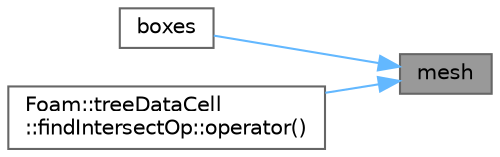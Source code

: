 digraph "mesh"
{
 // LATEX_PDF_SIZE
  bgcolor="transparent";
  edge [fontname=Helvetica,fontsize=10,labelfontname=Helvetica,labelfontsize=10];
  node [fontname=Helvetica,fontsize=10,shape=box,height=0.2,width=0.4];
  rankdir="RL";
  Node1 [id="Node000001",label="mesh",height=0.2,width=0.4,color="gray40", fillcolor="grey60", style="filled", fontcolor="black",tooltip=" "];
  Node1 -> Node2 [id="edge1_Node000001_Node000002",dir="back",color="steelblue1",style="solid",tooltip=" "];
  Node2 [id="Node000002",label="boxes",height=0.2,width=0.4,color="grey40", fillcolor="white", style="filled",URL="$classFoam_1_1treeDataCell.html#ac52ff6e136899461b8238c4e04f4236e",tooltip=" "];
  Node1 -> Node3 [id="edge2_Node000001_Node000003",dir="back",color="steelblue1",style="solid",tooltip=" "];
  Node3 [id="Node000003",label="Foam::treeDataCell\l::findIntersectOp::operator()",height=0.2,width=0.4,color="grey40", fillcolor="white", style="filled",URL="$classFoam_1_1treeDataCell_1_1findIntersectOp.html#adafae2aaf723502ccff1ff68a21fcdc0",tooltip=" "];
}
